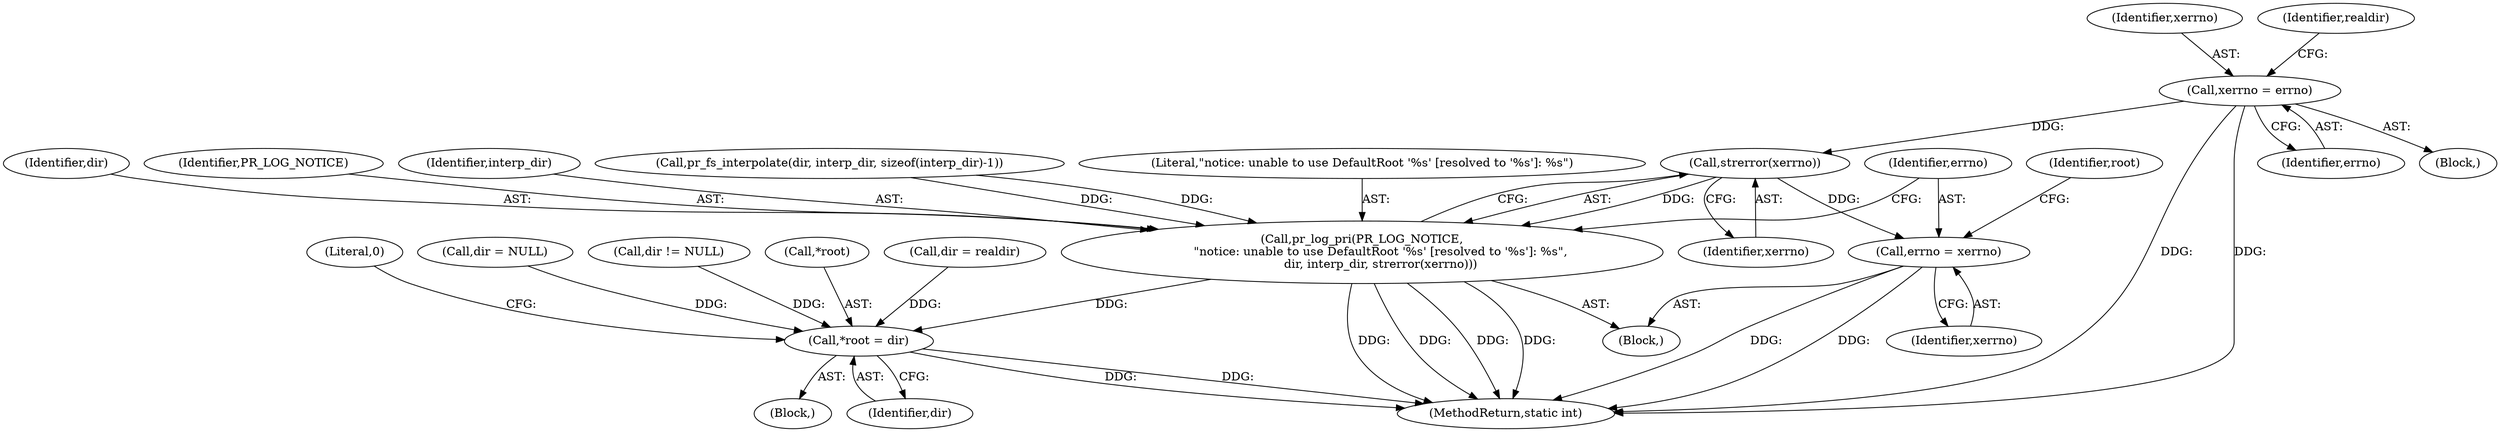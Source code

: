 digraph "0_proftpd_349addc3be4fcdad9bd4ec01ad1ccd916c898ed8@API" {
"1000350" [label="(Call,strerror(xerrno))"];
"1000319" [label="(Call,xerrno = errno)"];
"1000345" [label="(Call,pr_log_pri(PR_LOG_NOTICE,\n          \"notice: unable to use DefaultRoot '%s' [resolved to '%s']: %s\",\n          dir, interp_dir, strerror(xerrno)))"];
"1000355" [label="(Call,*root = dir)"];
"1000352" [label="(Call,errno = xerrno)"];
"1000209" [label="(Call,dir = NULL)"];
"1000361" [label="(MethodReturn,static int)"];
"1000338" [label="(Call,pr_fs_interpolate(dir, interp_dir, sizeof(interp_dir)-1))"];
"1000348" [label="(Identifier,dir)"];
"1000321" [label="(Identifier,errno)"];
"1000329" [label="(Block,)"];
"1000320" [label="(Identifier,xerrno)"];
"1000354" [label="(Identifier,xerrno)"];
"1000182" [label="(Call,dir != NULL)"];
"1000357" [label="(Identifier,root)"];
"1000110" [label="(Block,)"];
"1000345" [label="(Call,pr_log_pri(PR_LOG_NOTICE,\n          \"notice: unable to use DefaultRoot '%s' [resolved to '%s']: %s\",\n          dir, interp_dir, strerror(xerrno)))"];
"1000213" [label="(Block,)"];
"1000351" [label="(Identifier,xerrno)"];
"1000356" [label="(Call,*root)"];
"1000358" [label="(Identifier,dir)"];
"1000323" [label="(Identifier,realdir)"];
"1000352" [label="(Call,errno = xerrno)"];
"1000346" [label="(Identifier,PR_LOG_NOTICE)"];
"1000319" [label="(Call,xerrno = errno)"];
"1000349" [label="(Identifier,interp_dir)"];
"1000350" [label="(Call,strerror(xerrno))"];
"1000325" [label="(Call,dir = realdir)"];
"1000360" [label="(Literal,0)"];
"1000355" [label="(Call,*root = dir)"];
"1000353" [label="(Identifier,errno)"];
"1000347" [label="(Literal,\"notice: unable to use DefaultRoot '%s' [resolved to '%s']: %s\")"];
"1000350" -> "1000345"  [label="AST: "];
"1000350" -> "1000351"  [label="CFG: "];
"1000351" -> "1000350"  [label="AST: "];
"1000345" -> "1000350"  [label="CFG: "];
"1000350" -> "1000345"  [label="DDG: "];
"1000319" -> "1000350"  [label="DDG: "];
"1000350" -> "1000352"  [label="DDG: "];
"1000319" -> "1000213"  [label="AST: "];
"1000319" -> "1000321"  [label="CFG: "];
"1000320" -> "1000319"  [label="AST: "];
"1000321" -> "1000319"  [label="AST: "];
"1000323" -> "1000319"  [label="CFG: "];
"1000319" -> "1000361"  [label="DDG: "];
"1000319" -> "1000361"  [label="DDG: "];
"1000345" -> "1000329"  [label="AST: "];
"1000346" -> "1000345"  [label="AST: "];
"1000347" -> "1000345"  [label="AST: "];
"1000348" -> "1000345"  [label="AST: "];
"1000349" -> "1000345"  [label="AST: "];
"1000353" -> "1000345"  [label="CFG: "];
"1000345" -> "1000361"  [label="DDG: "];
"1000345" -> "1000361"  [label="DDG: "];
"1000345" -> "1000361"  [label="DDG: "];
"1000345" -> "1000361"  [label="DDG: "];
"1000338" -> "1000345"  [label="DDG: "];
"1000338" -> "1000345"  [label="DDG: "];
"1000345" -> "1000355"  [label="DDG: "];
"1000355" -> "1000110"  [label="AST: "];
"1000355" -> "1000358"  [label="CFG: "];
"1000356" -> "1000355"  [label="AST: "];
"1000358" -> "1000355"  [label="AST: "];
"1000360" -> "1000355"  [label="CFG: "];
"1000355" -> "1000361"  [label="DDG: "];
"1000355" -> "1000361"  [label="DDG: "];
"1000325" -> "1000355"  [label="DDG: "];
"1000209" -> "1000355"  [label="DDG: "];
"1000182" -> "1000355"  [label="DDG: "];
"1000352" -> "1000329"  [label="AST: "];
"1000352" -> "1000354"  [label="CFG: "];
"1000353" -> "1000352"  [label="AST: "];
"1000354" -> "1000352"  [label="AST: "];
"1000357" -> "1000352"  [label="CFG: "];
"1000352" -> "1000361"  [label="DDG: "];
"1000352" -> "1000361"  [label="DDG: "];
}
